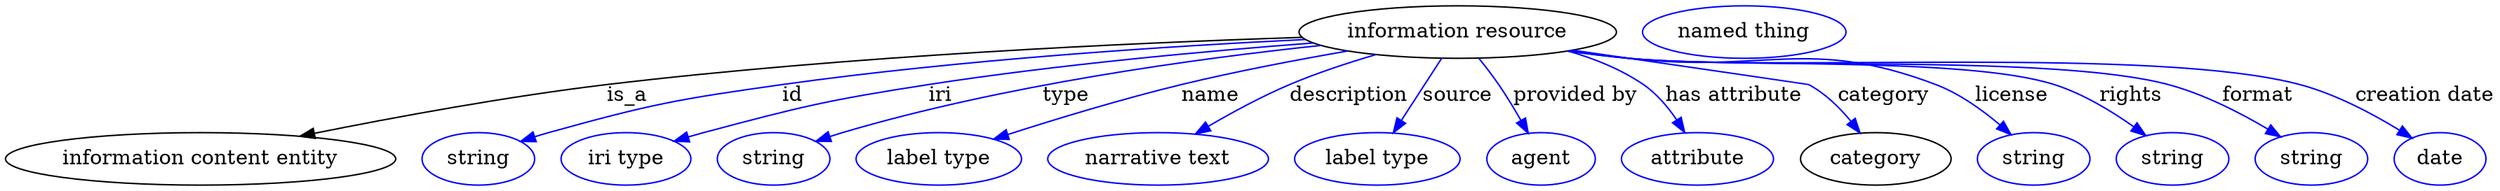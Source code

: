 digraph {
	graph [bb="0,0,1701.2,123"];
	node [label="\N"];
	"information resource"	[height=0.5,
		label="information resource",
		pos="993.24,105",
		width=3.015];
	"information content entity"	[height=0.5,
		pos="133.24,18",
		width=3.7011];
	"information resource" -> "information content entity"	[label=is_a,
		lp="425.24,61.5",
		pos="e,201.16,33.53 886.7,101.36 769.74,97.584 576.57,88.77 411.24,69 343.28,60.874 266.8,46.748 211.28,35.579"];
	id	[color=blue,
		height=0.5,
		label=string,
		pos="323.24,18",
		width=1.0652];
	"information resource" -> id	[color=blue,
		label=id,
		lp="538.24,61.5",
		pos="e,352.22,29.984 888.7,99.895 794.79,95.303 653.31,86.141 531.24,69 459.34,58.904 441.18,55.499 371.24,36 368.13,35.133 364.93,34.168 \
361.73,33.151",
		style=solid];
	iri	[color=blue,
		height=0.5,
		label="iri type",
		pos="424.24,18",
		width=1.2277];
	"information resource" -> iri	[color=blue,
		label=iri,
		lp="639.24,61.5",
		pos="e,457.51,30.005 894.13,97.534 821.16,92.017 719.67,82.765 631.24,69 562.5,58.301 545.49,53.797 478.24,36 474.65,35.052 470.95,34.014 \
467.25,32.933",
		style=solid];
	type	[color=blue,
		height=0.5,
		label=string,
		pos="525.24,18",
		width=1.0652];
	"information resource" -> type	[color=blue,
		label=type,
		lp="725.24,61.5",
		pos="e,553.89,29.968 899.73,95.844 813.38,86.69 682.25,68.649 572.24,36 569.34,35.139 566.35,34.197 563.37,33.212",
		style=solid];
	name	[color=blue,
		height=0.5,
		label="label type",
		pos="638.24,18",
		width=1.5707];
	"information resource" -> name	[color=blue,
		label=name,
		lp="824.24,61.5",
		pos="e,675.82,31.607 917.88,91.993 883.1,85.953 841.37,78.002 804.24,69 763.81,59.2 718.65,45.409 685.66,34.792",
		style=solid];
	description	[color=blue,
		height=0.5,
		label="narrative text",
		pos="788.24,18",
		width=2.0943];
	"information resource" -> description	[color=blue,
		label=description,
		lp="918.74,61.5",
		pos="e,813.89,35.167 937.12,89.503 918.11,83.918 896.97,76.948 878.24,69 859.22,60.93 839.02,49.953 822.6,40.34",
		style=solid];
	source	[color=blue,
		height=0.5,
		label="label type",
		pos="938.24,18",
		width=1.5707];
	"information resource" -> source	[color=blue,
		label=source,
		lp="993.24,61.5",
		pos="e,949.16,35.885 982.11,86.799 974.23,74.622 963.53,58.089 954.67,44.398",
		style=solid];
	"provided by"	[color=blue,
		height=0.5,
		label=agent,
		pos="1050.2,18",
		width=1.0291];
	"information resource" -> "provided by"	[color=blue,
		label="provided by",
		lp="1073.7,61.5",
		pos="e,1041.4,35.59 1007.7,86.943 1012.2,81.359 1017.1,75.036 1021.2,69 1026.5,61.262 1031.8,52.512 1036.4,44.519",
		style=solid];
	"has attribute"	[color=blue,
		height=0.5,
		label=attribute,
		pos="1157.2,18",
		width=1.4443];
	"information resource" -> "has attribute"	[color=blue,
		label="has attribute",
		lp="1182.2,61.5",
		pos="e,1148.5,36.182 1068.7,91.987 1086.6,86.832 1105,79.48 1120.2,69 1129.3,62.769 1137,53.565 1143,44.747",
		style=solid];
	category	[height=0.5,
		pos="1278.2,18",
		width=1.4263];
	"information resource" -> category	[color=blue,
		label=category,
		lp="1283.7,61.5",
		pos="e,1267.8,35.743 1072.1,92.545 1141.9,82.384 1233,69.122 1233.2,69 1244.4,63.033 1254.2,53.169 1261.7,43.771",
		style=solid];
	license	[color=blue,
		height=0.5,
		label=string,
		pos="1386.2,18",
		width=1.0652];
	"information resource" -> license	[color=blue,
		label=license,
		lp="1371.2,61.5",
		pos="e,1370.7,34.588 1069.9,92.202 1083.4,90.326 1097.2,88.509 1110.2,87 1202.9,76.293 1232.1,102.15 1319.2,69 1335.3,62.878 1350.9,51.694 \
1363,41.453",
		style=solid];
	rights	[color=blue,
		height=0.5,
		label=string,
		pos="1481.2,18",
		width=1.0652];
	"information resource" -> rights	[color=blue,
		label=rights,
		lp="1452.7,61.5",
		pos="e,1462.9,33.997 1069,92.069 1082.7,90.173 1096.9,88.384 1110.2,87 1174.5,80.352 1338.7,88.544 1400.2,69 1419.9,62.77 1439.6,50.766 \
1454.6,40.081",
		style=solid];
	format	[color=blue,
		height=0.5,
		label=string,
		pos="1576.2,18",
		width=1.0652];
	"information resource" -> format	[color=blue,
		label=format,
		lp="1539.7,61.5",
		pos="e,1555.1,33.116 1068.6,91.966 1082.4,90.069 1096.8,88.306 1110.2,87 1191.7,79.105 1399.1,90.074 1478.2,69 1502.5,62.536 1527.7,49.522 \
1546.5,38.392",
		style=solid];
	"creation date"	[color=blue,
		height=0.5,
		label=date,
		pos="1664.2,18",
		width=0.86659];
	"information resource" -> "creation date"	[color=blue,
		label="creation date",
		lp="1653.7,61.5",
		pos="e,1645.1,32.25 1068,91.945 1082,90.026 1096.5,88.26 1110.2,87 1211.7,77.664 1469.8,95.159 1568.2,69 1592.7,62.489 1618.1,48.952 \
1636.6,37.604",
		style=solid];
	"named thing_category"	[color=blue,
		height=0.5,
		label="named thing",
		pos="1189.2,105",
		width=1.9318];
}
